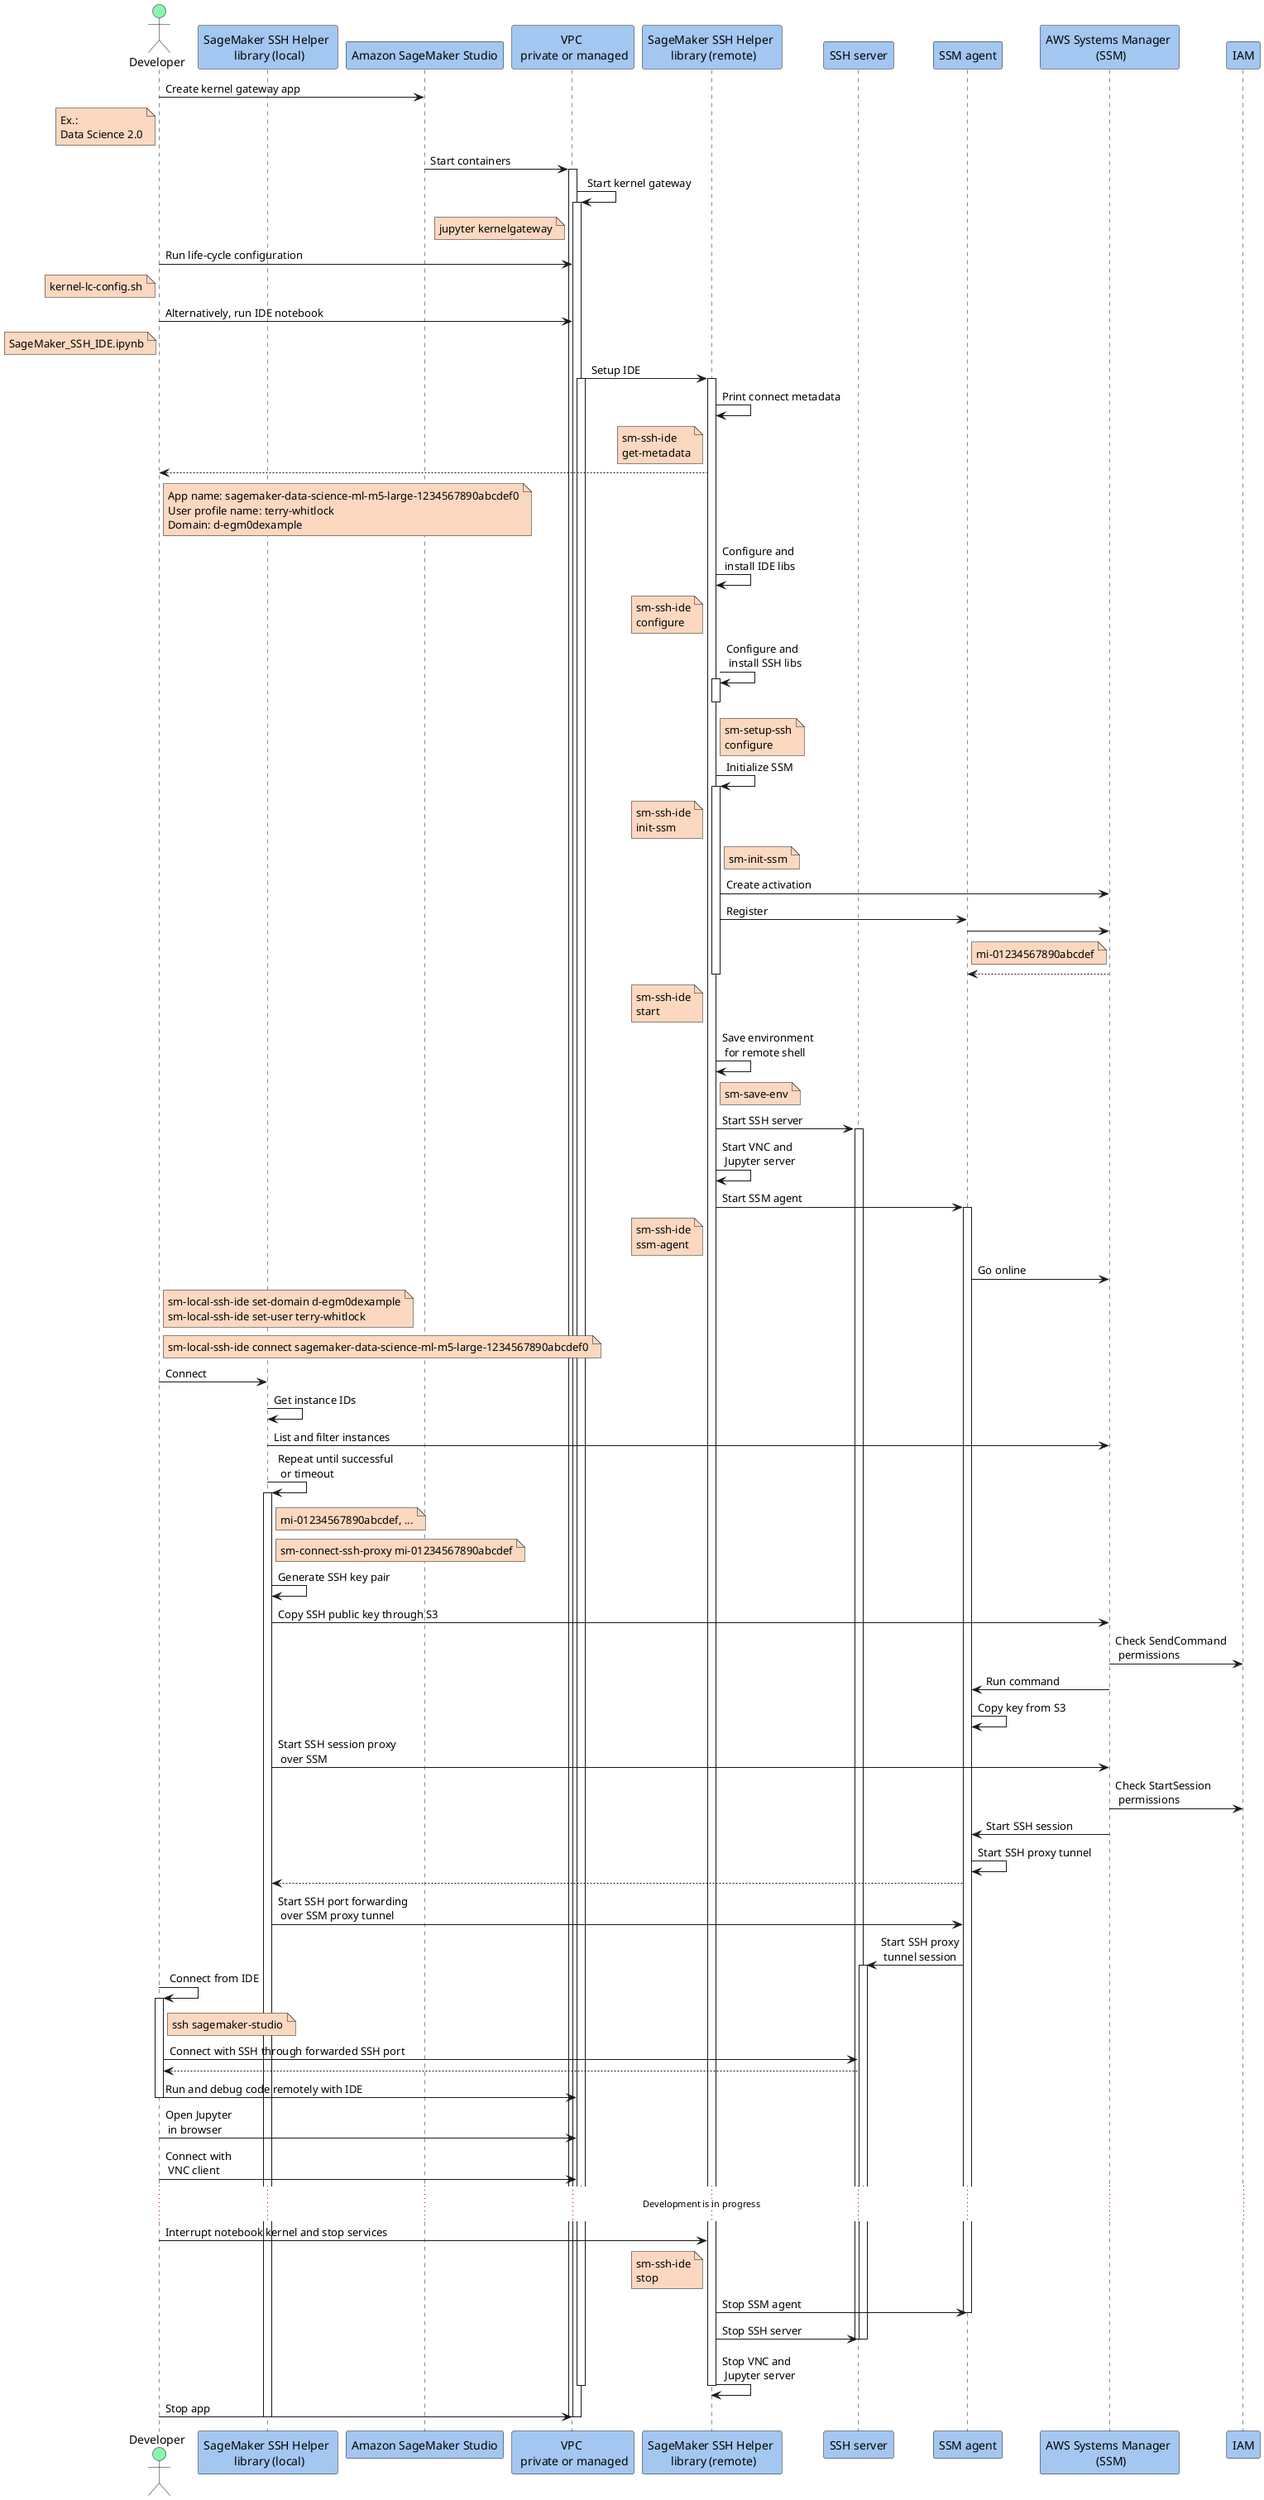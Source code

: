 See https://pdf.plantuml.net/PlantUML_Language_Reference_Guide_en.pdf

@startuml
skinparam ActorBackgroundColor #88F5B1
skinparam ParticipantBackgroundColor #A3C7F1
skinparam NoteBackgroundColor #FBD8BF

actor Developer as dev
participant "SageMaker SSH Helper \n library (local)" as sm_ssh_helper_local
participant "Amazon SageMaker Studio" as sagemaker_studio
participant "VPC \n private or managed" as vpc
participant "SageMaker SSH Helper \n library (remote)" as sm_ssh_helper_remote
participant "SSH server" as ssh
participant "SSM agent" as ssm_agent
participant "AWS Systems Manager \n (SSM)" as ssm
participant "IAM" as iam

dev -> sagemaker_studio: Create kernel gateway app
note left of dev
Ex.:
Data Science 2.0
end note

sagemaker_studio -> vpc: Start containers
activate vpc
vpc -> vpc: Start kernel gateway
note left vpc
jupyter kernelgateway
end note
activate vpc


dev -> vpc: Run life-cycle configuration
note left of dev
kernel-lc-config.sh
end note

dev -> vpc: Alternatively, run IDE notebook
note left of dev
SageMaker_SSH_IDE.ipynb
end note


vpc -> sm_ssh_helper_remote: Setup IDE
activate vpc

activate sm_ssh_helper_remote

sm_ssh_helper_remote -> sm_ssh_helper_remote: Print connect metadata

note left sm_ssh_helper_remote
sm-ssh-ide
get-metadata
end note

sm_ssh_helper_remote --> dev:

note right dev
App name: sagemaker-data-science-ml-m5-large-1234567890abcdef0
User profile name: terry-whitlock
Domain: d-egm0dexample
end note

sm_ssh_helper_remote -> sm_ssh_helper_remote: Configure and \n install IDE libs
note left sm_ssh_helper_remote
sm-ssh-ide
configure
end note


sm_ssh_helper_remote -> sm_ssh_helper_remote: Configure and \n install SSH libs
activate sm_ssh_helper_remote
note right sm_ssh_helper_remote
sm-setup-ssh
configure
end note
deactivate sm_ssh_helper_remote


sm_ssh_helper_remote -> sm_ssh_helper_remote: Initialize SSM
activate sm_ssh_helper_remote
note left sm_ssh_helper_remote
sm-ssh-ide
init-ssm
end note

note right sm_ssh_helper_remote
sm-init-ssm
end note
sm_ssh_helper_remote -> ssm: Create activation
sm_ssh_helper_remote -> ssm_agent: Register
ssm_agent -> ssm:
note right ssm_agent
mi-01234567890abcdef
end note
ssm --> ssm_agent:
deactivate sm_ssh_helper_remote

note left sm_ssh_helper_remote
sm-ssh-ide
start
end note

sm_ssh_helper_remote -> sm_ssh_helper_remote: Save environment \n for remote shell
note right sm_ssh_helper_remote
sm-save-env
end note

sm_ssh_helper_remote -> ssh: Start SSH server
activate ssh

sm_ssh_helper_remote -> sm_ssh_helper_remote: Start VNC and \n Jupyter server


sm_ssh_helper_remote -> ssm_agent: Start SSM agent
note left sm_ssh_helper_remote
sm-ssh-ide
ssm-agent
end note
activate ssm_agent
ssm_agent -> ssm: Go online


note right dev
sm-local-ssh-ide set-domain d-egm0dexample
sm-local-ssh-ide set-user terry-whitlock
end note

note right dev
sm-local-ssh-ide connect sagemaker-data-science-ml-m5-large-1234567890abcdef0
end note
dev -> sm_ssh_helper_local: Connect
sm_ssh_helper_local -> sm_ssh_helper_local: Get instance IDs
sm_ssh_helper_local -> ssm: List and filter instances
sm_ssh_helper_local -> sm_ssh_helper_local: Repeat until successful \n or timeout

note right sm_ssh_helper_local
mi-01234567890abcdef, ...
end note

activate sm_ssh_helper_local
note right sm_ssh_helper_local
sm-connect-ssh-proxy mi-01234567890abcdef
end note
sm_ssh_helper_local -> sm_ssh_helper_local: Generate SSH key pair
sm_ssh_helper_local -> ssm: Copy SSH public key through S3

ssm -> iam: Check SendCommand \n permissions
ssm -> ssm_agent: Run command
ssm_agent -> ssm_agent: Copy key from S3
sm_ssh_helper_local -> ssm: Start SSH session proxy \n over SSM

ssm -> iam: Check StartSession \n permissions

ssm -> ssm_agent: Start SSH session
ssm_agent -> ssm_agent: Start SSH proxy tunnel
ssm_agent --> sm_ssh_helper_local:
sm_ssh_helper_local -> ssm_agent: Start SSH port forwarding \n over SSM proxy tunnel
ssm_agent -> ssh: Start SSH proxy \n tunnel session
activate ssh


dev -> dev: Connect from IDE
activate dev
note right dev
ssh sagemaker-studio
end note
dev -> ssh: Connect with SSH through forwarded SSH port
ssh --> dev:

dev -> vpc: Run and debug code remotely with IDE
deactivate dev

dev -> vpc: Open Jupyter \n in browser
dev -> vpc: Connect with \n VNC client

...Development is in progress...

dev -> sm_ssh_helper_remote: Interrupt notebook kernel and stop services

note left sm_ssh_helper_remote
sm-ssh-ide
stop
end note

sm_ssh_helper_remote -> ssm_agent: Stop SSM agent
deactivate ssm_agent

sm_ssh_helper_remote -> ssh: Stop SSH server
deactivate ssh

deactivate ssh

sm_ssh_helper_remote -> sm_ssh_helper_remote: Stop VNC and \n Jupyter server

deactivate vpc
deactivate sm_ssh_helper_remote

dev -> vpc: Stop app



deactivate vpc

deactivate vpc
deactivate sm_ssh_helper_local

@enduml